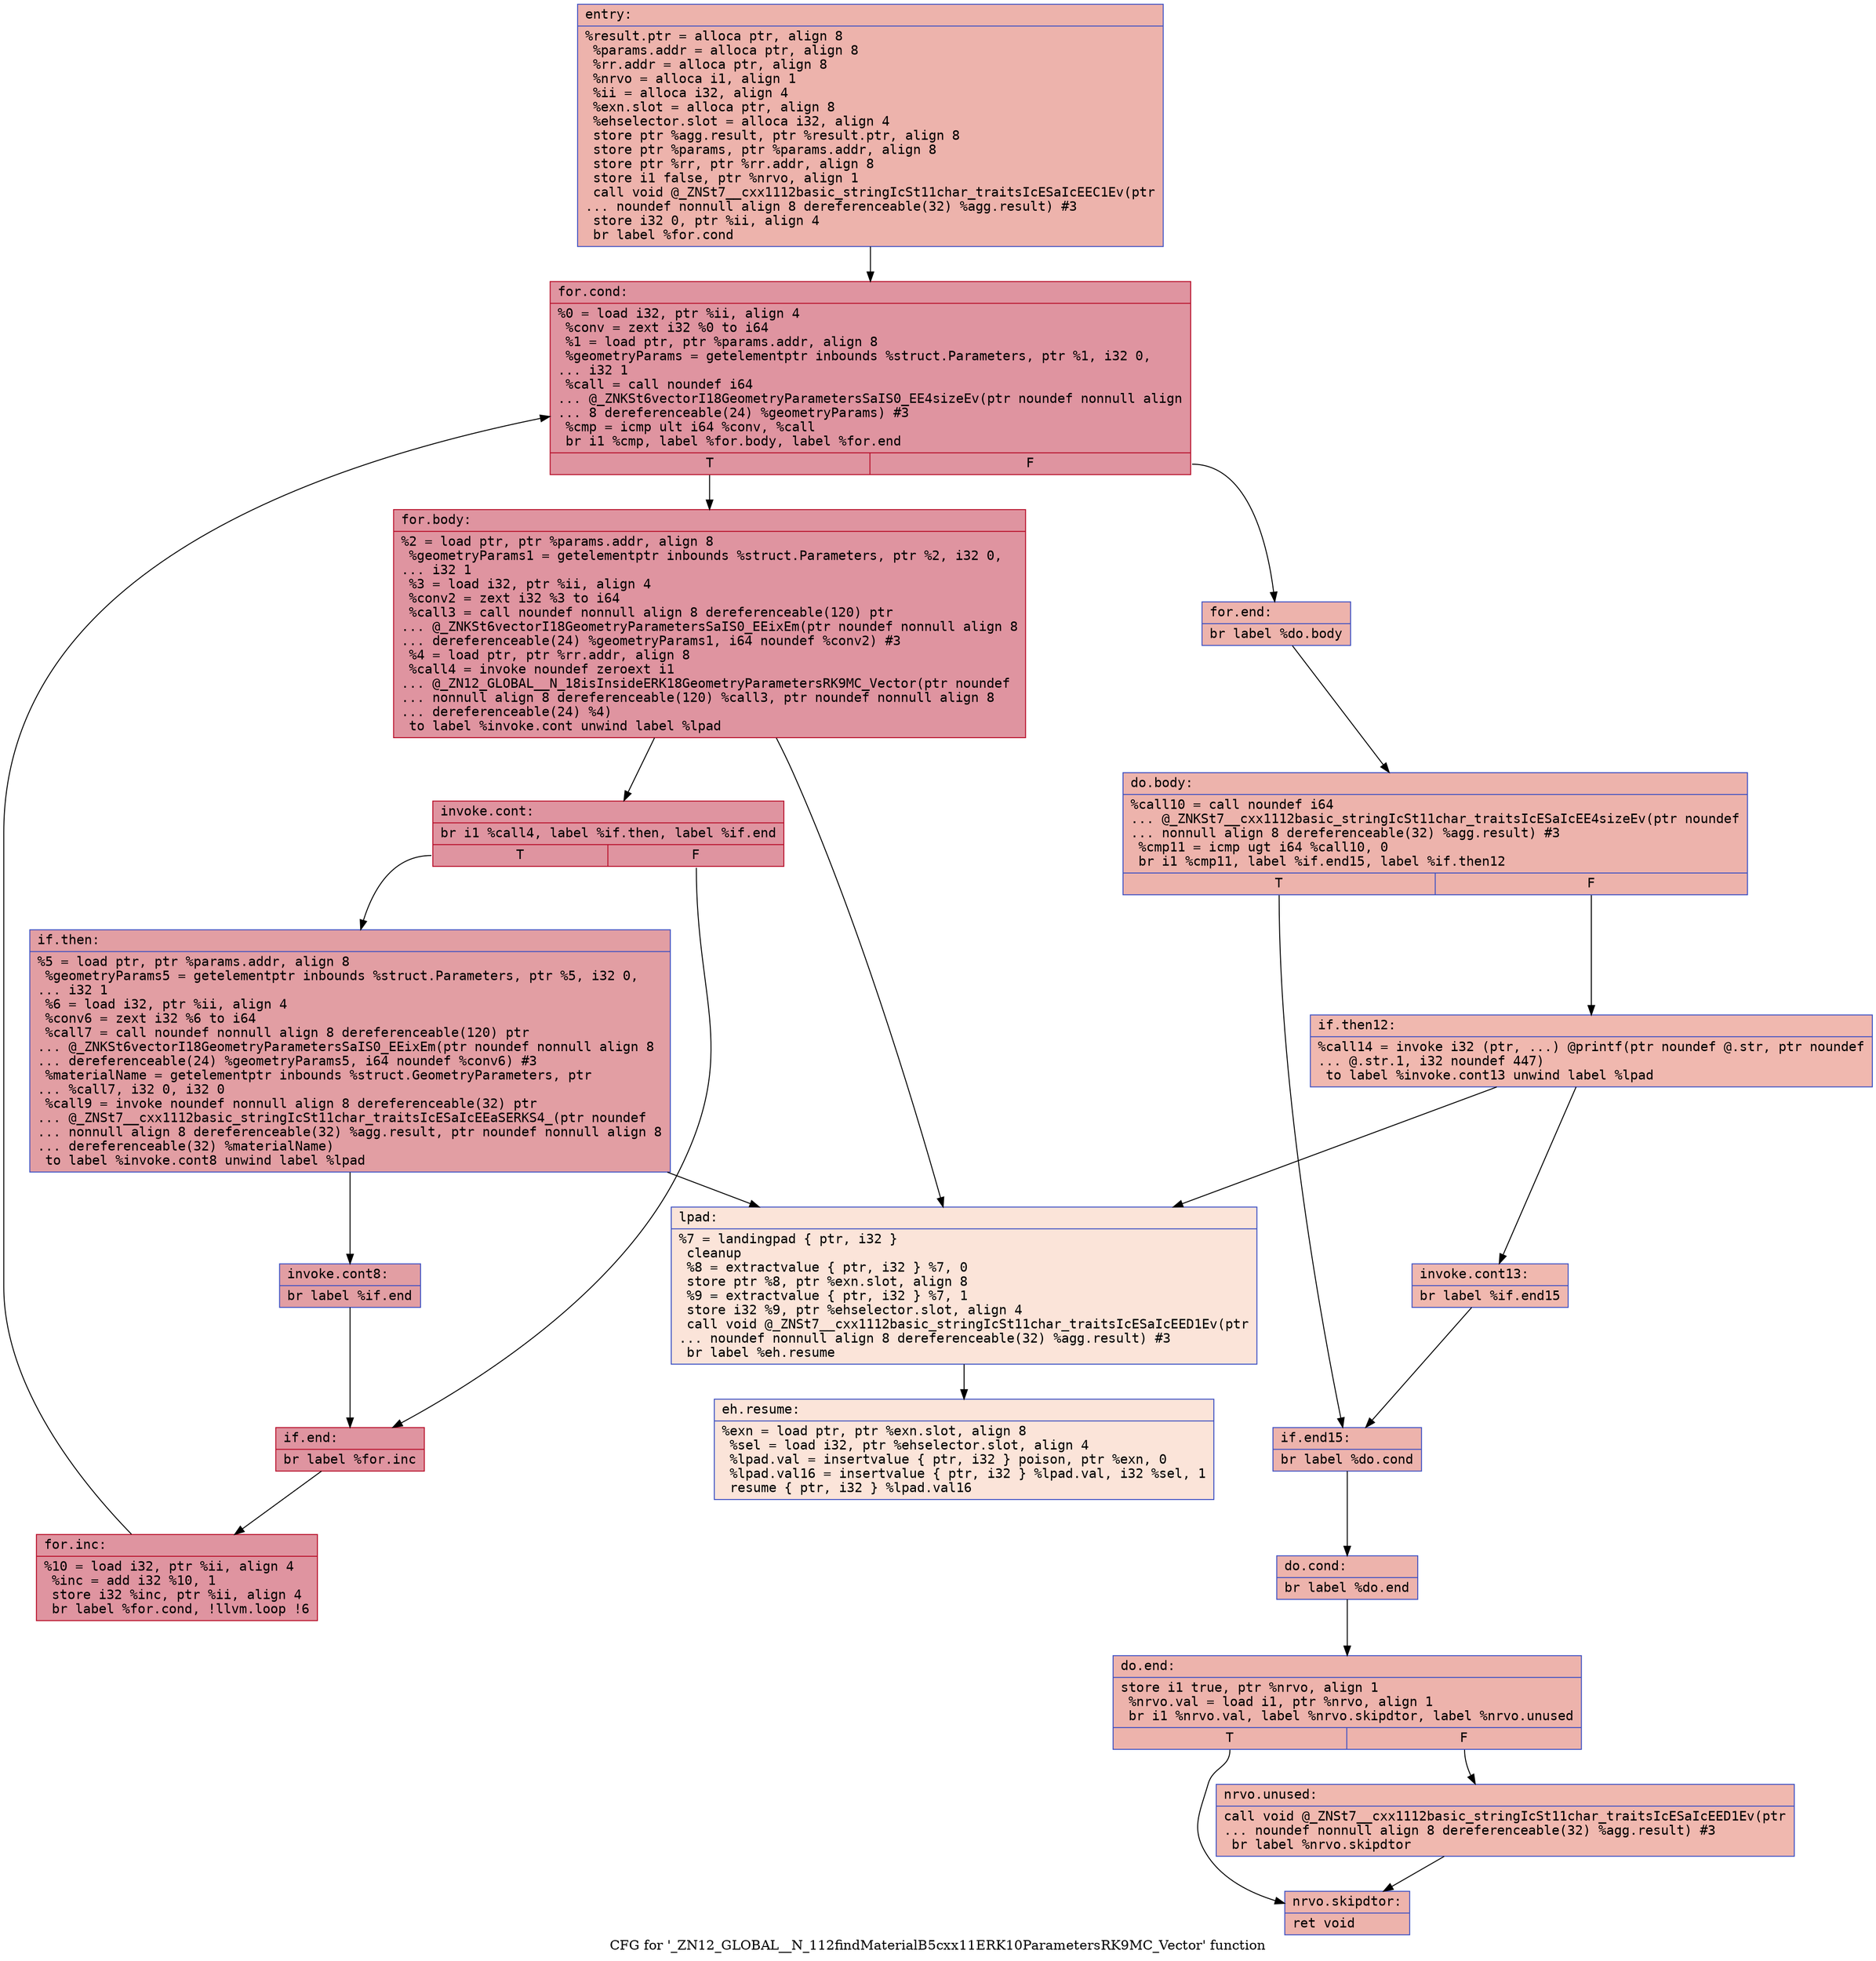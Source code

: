 digraph "CFG for '_ZN12_GLOBAL__N_112findMaterialB5cxx11ERK10ParametersRK9MC_Vector' function" {
	label="CFG for '_ZN12_GLOBAL__N_112findMaterialB5cxx11ERK10ParametersRK9MC_Vector' function";

	Node0x55dfe4b9b380 [shape=record,color="#3d50c3ff", style=filled, fillcolor="#d6524470" fontname="Courier",label="{entry:\l|  %result.ptr = alloca ptr, align 8\l  %params.addr = alloca ptr, align 8\l  %rr.addr = alloca ptr, align 8\l  %nrvo = alloca i1, align 1\l  %ii = alloca i32, align 4\l  %exn.slot = alloca ptr, align 8\l  %ehselector.slot = alloca i32, align 4\l  store ptr %agg.result, ptr %result.ptr, align 8\l  store ptr %params, ptr %params.addr, align 8\l  store ptr %rr, ptr %rr.addr, align 8\l  store i1 false, ptr %nrvo, align 1\l  call void @_ZNSt7__cxx1112basic_stringIcSt11char_traitsIcESaIcEEC1Ev(ptr\l... noundef nonnull align 8 dereferenceable(32) %agg.result) #3\l  store i32 0, ptr %ii, align 4\l  br label %for.cond\l}"];
	Node0x55dfe4b9b380 -> Node0x55dfe4b9bcd0[tooltip="entry -> for.cond\nProbability 100.00%" ];
	Node0x55dfe4b9bcd0 [shape=record,color="#b70d28ff", style=filled, fillcolor="#b70d2870" fontname="Courier",label="{for.cond:\l|  %0 = load i32, ptr %ii, align 4\l  %conv = zext i32 %0 to i64\l  %1 = load ptr, ptr %params.addr, align 8\l  %geometryParams = getelementptr inbounds %struct.Parameters, ptr %1, i32 0,\l... i32 1\l  %call = call noundef i64\l... @_ZNKSt6vectorI18GeometryParametersSaIS0_EE4sizeEv(ptr noundef nonnull align\l... 8 dereferenceable(24) %geometryParams) #3\l  %cmp = icmp ult i64 %conv, %call\l  br i1 %cmp, label %for.body, label %for.end\l|{<s0>T|<s1>F}}"];
	Node0x55dfe4b9bcd0:s0 -> Node0x55dfe4b9c700[tooltip="for.cond -> for.body\nProbability 96.88%" ];
	Node0x55dfe4b9bcd0:s1 -> Node0x55dfe4b9c780[tooltip="for.cond -> for.end\nProbability 3.12%" ];
	Node0x55dfe4b9c700 [shape=record,color="#b70d28ff", style=filled, fillcolor="#b70d2870" fontname="Courier",label="{for.body:\l|  %2 = load ptr, ptr %params.addr, align 8\l  %geometryParams1 = getelementptr inbounds %struct.Parameters, ptr %2, i32 0,\l... i32 1\l  %3 = load i32, ptr %ii, align 4\l  %conv2 = zext i32 %3 to i64\l  %call3 = call noundef nonnull align 8 dereferenceable(120) ptr\l... @_ZNKSt6vectorI18GeometryParametersSaIS0_EEixEm(ptr noundef nonnull align 8\l... dereferenceable(24) %geometryParams1, i64 noundef %conv2) #3\l  %4 = load ptr, ptr %rr.addr, align 8\l  %call4 = invoke noundef zeroext i1\l... @_ZN12_GLOBAL__N_18isInsideERK18GeometryParametersRK9MC_Vector(ptr noundef\l... nonnull align 8 dereferenceable(120) %call3, ptr noundef nonnull align 8\l... dereferenceable(24) %4)\l          to label %invoke.cont unwind label %lpad\l}"];
	Node0x55dfe4b9c700 -> Node0x55dfe4b9ce50[tooltip="for.body -> invoke.cont\nProbability 100.00%" ];
	Node0x55dfe4b9c700 -> Node0x55dfe4b9cea0[tooltip="for.body -> lpad\nProbability 0.00%" ];
	Node0x55dfe4b9ce50 [shape=record,color="#b70d28ff", style=filled, fillcolor="#b70d2870" fontname="Courier",label="{invoke.cont:\l|  br i1 %call4, label %if.then, label %if.end\l|{<s0>T|<s1>F}}"];
	Node0x55dfe4b9ce50:s0 -> Node0x55dfe4b9ce00[tooltip="invoke.cont -> if.then\nProbability 50.00%" ];
	Node0x55dfe4b9ce50:s1 -> Node0x55dfe4b9c150[tooltip="invoke.cont -> if.end\nProbability 50.00%" ];
	Node0x55dfe4b9ce00 [shape=record,color="#3d50c3ff", style=filled, fillcolor="#be242e70" fontname="Courier",label="{if.then:\l|  %5 = load ptr, ptr %params.addr, align 8\l  %geometryParams5 = getelementptr inbounds %struct.Parameters, ptr %5, i32 0,\l... i32 1\l  %6 = load i32, ptr %ii, align 4\l  %conv6 = zext i32 %6 to i64\l  %call7 = call noundef nonnull align 8 dereferenceable(120) ptr\l... @_ZNKSt6vectorI18GeometryParametersSaIS0_EEixEm(ptr noundef nonnull align 8\l... dereferenceable(24) %geometryParams5, i64 noundef %conv6) #3\l  %materialName = getelementptr inbounds %struct.GeometryParameters, ptr\l... %call7, i32 0, i32 0\l  %call9 = invoke noundef nonnull align 8 dereferenceable(32) ptr\l... @_ZNSt7__cxx1112basic_stringIcSt11char_traitsIcESaIcEEaSERKS4_(ptr noundef\l... nonnull align 8 dereferenceable(32) %agg.result, ptr noundef nonnull align 8\l... dereferenceable(32) %materialName)\l          to label %invoke.cont8 unwind label %lpad\l}"];
	Node0x55dfe4b9ce00 -> Node0x55dfe4b9d9c0[tooltip="if.then -> invoke.cont8\nProbability 100.00%" ];
	Node0x55dfe4b9ce00 -> Node0x55dfe4b9cea0[tooltip="if.then -> lpad\nProbability 0.00%" ];
	Node0x55dfe4b9d9c0 [shape=record,color="#3d50c3ff", style=filled, fillcolor="#be242e70" fontname="Courier",label="{invoke.cont8:\l|  br label %if.end\l}"];
	Node0x55dfe4b9d9c0 -> Node0x55dfe4b9c150[tooltip="invoke.cont8 -> if.end\nProbability 100.00%" ];
	Node0x55dfe4b9cea0 [shape=record,color="#3d50c3ff", style=filled, fillcolor="#f5c1a970" fontname="Courier",label="{lpad:\l|  %7 = landingpad \{ ptr, i32 \}\l          cleanup\l  %8 = extractvalue \{ ptr, i32 \} %7, 0\l  store ptr %8, ptr %exn.slot, align 8\l  %9 = extractvalue \{ ptr, i32 \} %7, 1\l  store i32 %9, ptr %ehselector.slot, align 4\l  call void @_ZNSt7__cxx1112basic_stringIcSt11char_traitsIcESaIcEED1Ev(ptr\l... noundef nonnull align 8 dereferenceable(32) %agg.result) #3\l  br label %eh.resume\l}"];
	Node0x55dfe4b9cea0 -> Node0x55dfe4b9d970[tooltip="lpad -> eh.resume\nProbability 100.00%" ];
	Node0x55dfe4b9c150 [shape=record,color="#b70d28ff", style=filled, fillcolor="#b70d2870" fontname="Courier",label="{if.end:\l|  br label %for.inc\l}"];
	Node0x55dfe4b9c150 -> Node0x55dfe4b9e180[tooltip="if.end -> for.inc\nProbability 100.00%" ];
	Node0x55dfe4b9e180 [shape=record,color="#b70d28ff", style=filled, fillcolor="#b70d2870" fontname="Courier",label="{for.inc:\l|  %10 = load i32, ptr %ii, align 4\l  %inc = add i32 %10, 1\l  store i32 %inc, ptr %ii, align 4\l  br label %for.cond, !llvm.loop !6\l}"];
	Node0x55dfe4b9e180 -> Node0x55dfe4b9bcd0[tooltip="for.inc -> for.cond\nProbability 100.00%" ];
	Node0x55dfe4b9c780 [shape=record,color="#3d50c3ff", style=filled, fillcolor="#d6524470" fontname="Courier",label="{for.end:\l|  br label %do.body\l}"];
	Node0x55dfe4b9c780 -> Node0x55dfe4b9e550[tooltip="for.end -> do.body\nProbability 100.00%" ];
	Node0x55dfe4b9e550 [shape=record,color="#3d50c3ff", style=filled, fillcolor="#d6524470" fontname="Courier",label="{do.body:\l|  %call10 = call noundef i64\l... @_ZNKSt7__cxx1112basic_stringIcSt11char_traitsIcESaIcEE4sizeEv(ptr noundef\l... nonnull align 8 dereferenceable(32) %agg.result) #3\l  %cmp11 = icmp ugt i64 %call10, 0\l  br i1 %cmp11, label %if.end15, label %if.then12\l|{<s0>T|<s1>F}}"];
	Node0x55dfe4b9e550:s0 -> Node0x55dfe4b9e630[tooltip="do.body -> if.end15\nProbability 50.00%" ];
	Node0x55dfe4b9e550:s1 -> Node0x55dfe4b9e960[tooltip="do.body -> if.then12\nProbability 50.00%" ];
	Node0x55dfe4b9e960 [shape=record,color="#3d50c3ff", style=filled, fillcolor="#dc5d4a70" fontname="Courier",label="{if.then12:\l|  %call14 = invoke i32 (ptr, ...) @printf(ptr noundef @.str, ptr noundef\l... @.str.1, i32 noundef 447)\l          to label %invoke.cont13 unwind label %lpad\l}"];
	Node0x55dfe4b9e960 -> Node0x55dfe4b9eb20[tooltip="if.then12 -> invoke.cont13\nProbability 100.00%" ];
	Node0x55dfe4b9e960 -> Node0x55dfe4b9cea0[tooltip="if.then12 -> lpad\nProbability 0.00%" ];
	Node0x55dfe4b9eb20 [shape=record,color="#3d50c3ff", style=filled, fillcolor="#dc5d4a70" fontname="Courier",label="{invoke.cont13:\l|  br label %if.end15\l}"];
	Node0x55dfe4b9eb20 -> Node0x55dfe4b9e630[tooltip="invoke.cont13 -> if.end15\nProbability 100.00%" ];
	Node0x55dfe4b9e630 [shape=record,color="#3d50c3ff", style=filled, fillcolor="#d6524470" fontname="Courier",label="{if.end15:\l|  br label %do.cond\l}"];
	Node0x55dfe4b9e630 -> Node0x55dfe4b9eda0[tooltip="if.end15 -> do.cond\nProbability 100.00%" ];
	Node0x55dfe4b9eda0 [shape=record,color="#3d50c3ff", style=filled, fillcolor="#d6524470" fontname="Courier",label="{do.cond:\l|  br label %do.end\l}"];
	Node0x55dfe4b9eda0 -> Node0x55dfe4b9ee80[tooltip="do.cond -> do.end\nProbability 100.00%" ];
	Node0x55dfe4b9ee80 [shape=record,color="#3d50c3ff", style=filled, fillcolor="#d6524470" fontname="Courier",label="{do.end:\l|  store i1 true, ptr %nrvo, align 1\l  %nrvo.val = load i1, ptr %nrvo, align 1\l  br i1 %nrvo.val, label %nrvo.skipdtor, label %nrvo.unused\l|{<s0>T|<s1>F}}"];
	Node0x55dfe4b9ee80:s0 -> Node0x55dfe4b9f0b0[tooltip="do.end -> nrvo.skipdtor\nProbability 50.00%" ];
	Node0x55dfe4b9ee80:s1 -> Node0x55dfe4b9f130[tooltip="do.end -> nrvo.unused\nProbability 50.00%" ];
	Node0x55dfe4b9f130 [shape=record,color="#3d50c3ff", style=filled, fillcolor="#dc5d4a70" fontname="Courier",label="{nrvo.unused:\l|  call void @_ZNSt7__cxx1112basic_stringIcSt11char_traitsIcESaIcEED1Ev(ptr\l... noundef nonnull align 8 dereferenceable(32) %agg.result) #3\l  br label %nrvo.skipdtor\l}"];
	Node0x55dfe4b9f130 -> Node0x55dfe4b9f0b0[tooltip="nrvo.unused -> nrvo.skipdtor\nProbability 100.00%" ];
	Node0x55dfe4b9f0b0 [shape=record,color="#3d50c3ff", style=filled, fillcolor="#d6524470" fontname="Courier",label="{nrvo.skipdtor:\l|  ret void\l}"];
	Node0x55dfe4b9d970 [shape=record,color="#3d50c3ff", style=filled, fillcolor="#f5c1a970" fontname="Courier",label="{eh.resume:\l|  %exn = load ptr, ptr %exn.slot, align 8\l  %sel = load i32, ptr %ehselector.slot, align 4\l  %lpad.val = insertvalue \{ ptr, i32 \} poison, ptr %exn, 0\l  %lpad.val16 = insertvalue \{ ptr, i32 \} %lpad.val, i32 %sel, 1\l  resume \{ ptr, i32 \} %lpad.val16\l}"];
}
